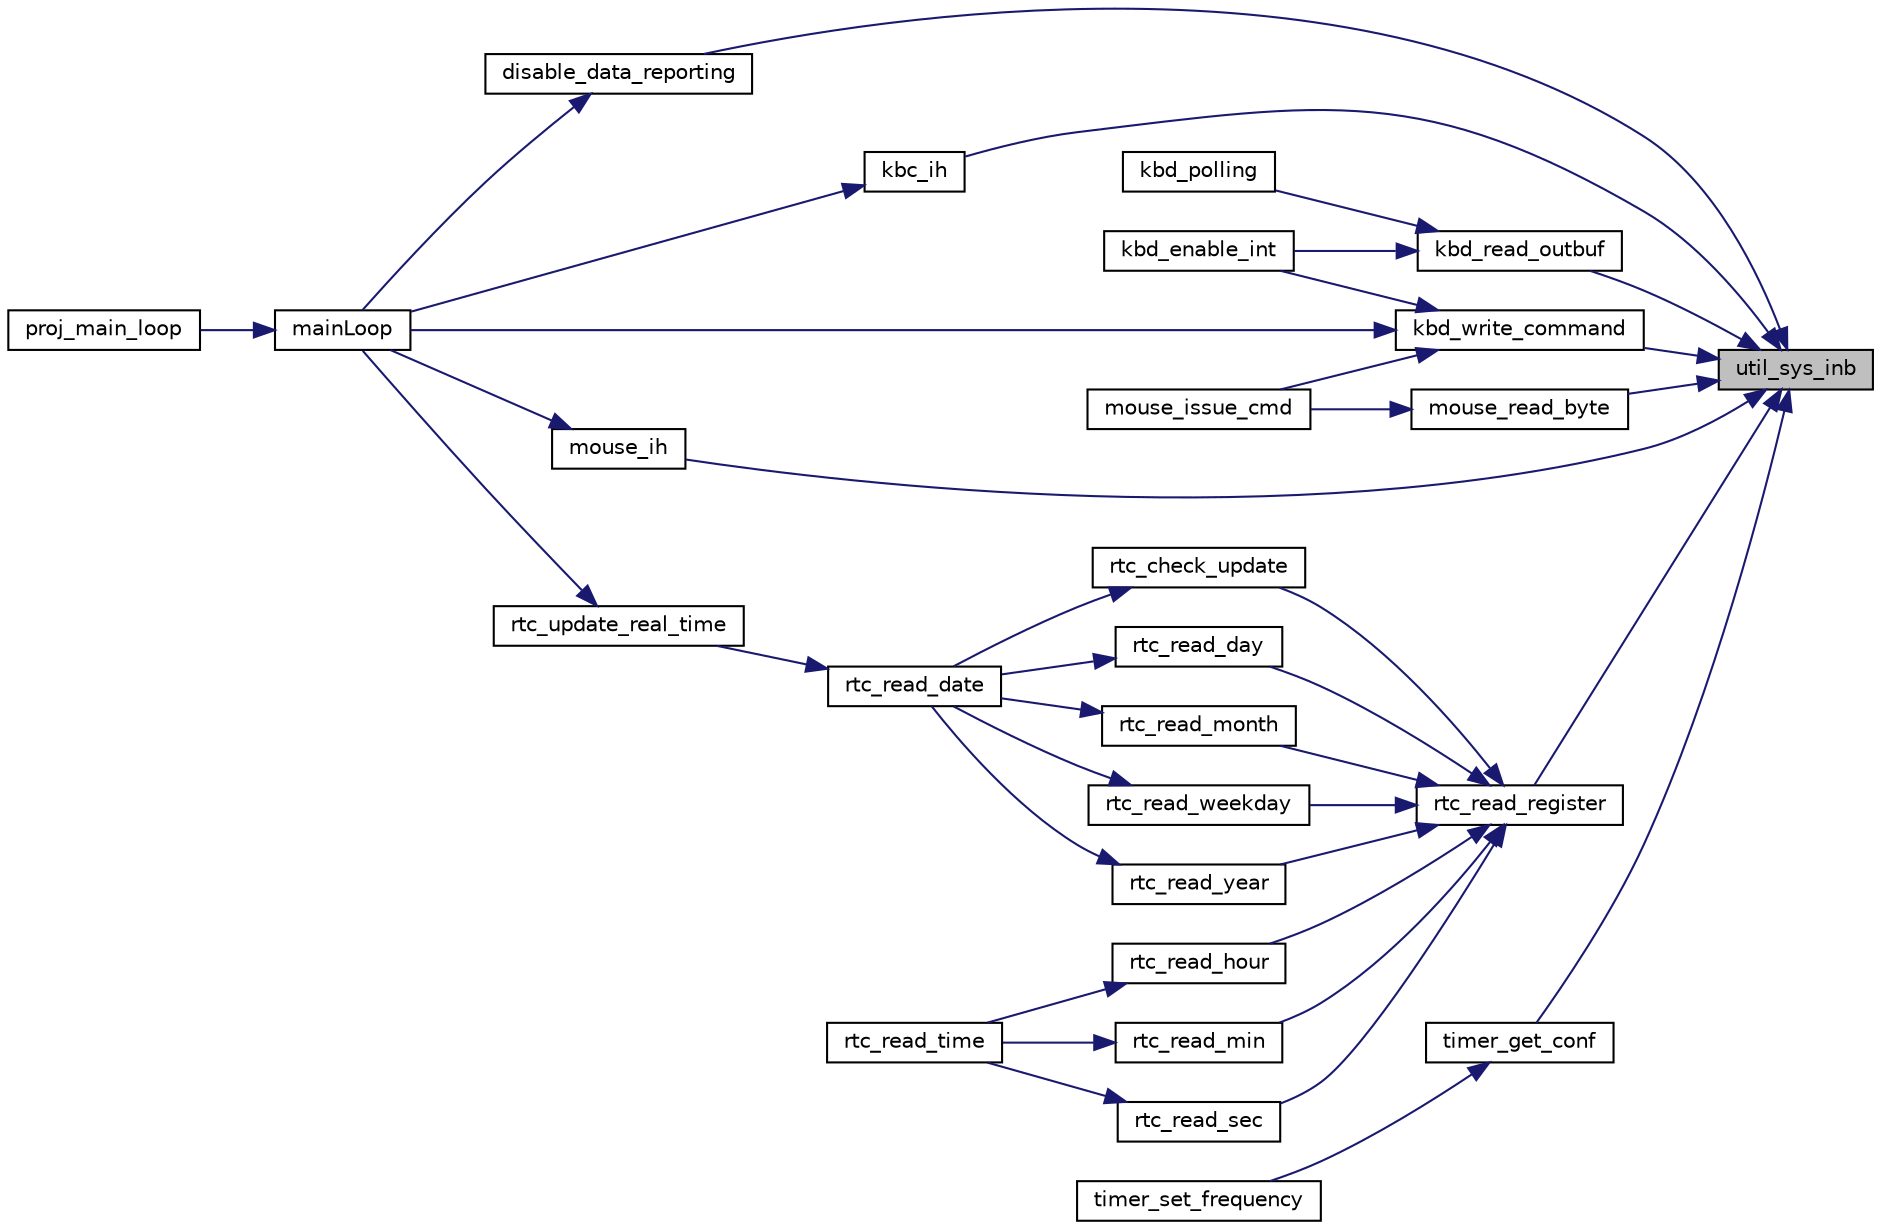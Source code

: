 digraph "util_sys_inb"
{
 // LATEX_PDF_SIZE
  edge [fontname="Helvetica",fontsize="10",labelfontname="Helvetica",labelfontsize="10"];
  node [fontname="Helvetica",fontsize="10",shape=record];
  rankdir="RL";
  Node1 [label="util_sys_inb",height=0.2,width=0.4,color="black", fillcolor="grey75", style="filled", fontcolor="black",tooltip=" "];
  Node1 -> Node2 [dir="back",color="midnightblue",fontsize="10",style="solid",fontname="Helvetica"];
  Node2 [label="disable_data_reporting",height=0.2,width=0.4,color="black", fillcolor="white", style="filled",URL="$group__mouse.html#ga213d5f0c93d25fe21ae6ee3ba7b50a15",tooltip=" "];
  Node2 -> Node3 [dir="back",color="midnightblue",fontsize="10",style="solid",fontname="Helvetica"];
  Node3 [label="mainLoop",height=0.2,width=0.4,color="black", fillcolor="white", style="filled",URL="$group__game.html#ga4da46823eeb8504fffcd2c23a7930258",tooltip=" "];
  Node3 -> Node4 [dir="back",color="midnightblue",fontsize="10",style="solid",fontname="Helvetica"];
  Node4 [label="proj_main_loop",height=0.2,width=0.4,color="black", fillcolor="white", style="filled",URL="$group__proj.html#ga2a16f651eccbd248e1ad3b3b924b143b",tooltip=" "];
  Node1 -> Node5 [dir="back",color="midnightblue",fontsize="10",style="solid",fontname="Helvetica"];
  Node5 [label="kbc_ih",height=0.2,width=0.4,color="black", fillcolor="white", style="filled",URL="$keyboard_8c.html#aea970a154161a35f6894898a092ed70a",tooltip=" "];
  Node5 -> Node3 [dir="back",color="midnightblue",fontsize="10",style="solid",fontname="Helvetica"];
  Node1 -> Node6 [dir="back",color="midnightblue",fontsize="10",style="solid",fontname="Helvetica"];
  Node6 [label="kbd_read_outbuf",height=0.2,width=0.4,color="black", fillcolor="white", style="filled",URL="$group__keyboard.html#gac3abf18e739f9c6ad13a5dc027bef1c9",tooltip=" "];
  Node6 -> Node7 [dir="back",color="midnightblue",fontsize="10",style="solid",fontname="Helvetica"];
  Node7 [label="kbd_enable_int",height=0.2,width=0.4,color="black", fillcolor="white", style="filled",URL="$group__keyboard.html#gae39c3d8b6a1faff702ef621f9428034b",tooltip=" "];
  Node6 -> Node8 [dir="back",color="midnightblue",fontsize="10",style="solid",fontname="Helvetica"];
  Node8 [label="kbd_polling",height=0.2,width=0.4,color="black", fillcolor="white", style="filled",URL="$group__keyboard.html#ga8ef1cf74c3296d936ea7cdf6716f492c",tooltip=" "];
  Node1 -> Node9 [dir="back",color="midnightblue",fontsize="10",style="solid",fontname="Helvetica"];
  Node9 [label="kbd_write_command",height=0.2,width=0.4,color="black", fillcolor="white", style="filled",URL="$group__keyboard.html#gad766e6f72c86ebd66165bcc03f23fd6b",tooltip=" "];
  Node9 -> Node7 [dir="back",color="midnightblue",fontsize="10",style="solid",fontname="Helvetica"];
  Node9 -> Node3 [dir="back",color="midnightblue",fontsize="10",style="solid",fontname="Helvetica"];
  Node9 -> Node10 [dir="back",color="midnightblue",fontsize="10",style="solid",fontname="Helvetica"];
  Node10 [label="mouse_issue_cmd",height=0.2,width=0.4,color="black", fillcolor="white", style="filled",URL="$group__mouse.html#ga17f6a309e34b241931cc44259a3afda6",tooltip=" "];
  Node1 -> Node11 [dir="back",color="midnightblue",fontsize="10",style="solid",fontname="Helvetica"];
  Node11 [label="mouse_ih",height=0.2,width=0.4,color="black", fillcolor="white", style="filled",URL="$group__mouse.html#ga210374b50462acdedab00df64d5cea3c",tooltip=" "];
  Node11 -> Node3 [dir="back",color="midnightblue",fontsize="10",style="solid",fontname="Helvetica"];
  Node1 -> Node12 [dir="back",color="midnightblue",fontsize="10",style="solid",fontname="Helvetica"];
  Node12 [label="mouse_read_byte",height=0.2,width=0.4,color="black", fillcolor="white", style="filled",URL="$group__mouse.html#ga7c0b89b2552784fdc6cf5143d0fff378",tooltip=" "];
  Node12 -> Node10 [dir="back",color="midnightblue",fontsize="10",style="solid",fontname="Helvetica"];
  Node1 -> Node13 [dir="back",color="midnightblue",fontsize="10",style="solid",fontname="Helvetica"];
  Node13 [label="rtc_read_register",height=0.2,width=0.4,color="black", fillcolor="white", style="filled",URL="$group__rtc.html#gae14aebd417b41fa06aa5216ae54a173c",tooltip=" "];
  Node13 -> Node14 [dir="back",color="midnightblue",fontsize="10",style="solid",fontname="Helvetica"];
  Node14 [label="rtc_check_update",height=0.2,width=0.4,color="black", fillcolor="white", style="filled",URL="$group__rtc.html#ga219cc66613b3cdcbba8fbc340a6a0bb2",tooltip=" "];
  Node14 -> Node15 [dir="back",color="midnightblue",fontsize="10",style="solid",fontname="Helvetica"];
  Node15 [label="rtc_read_date",height=0.2,width=0.4,color="black", fillcolor="white", style="filled",URL="$group__rtc.html#ga6871424e87609a2d17ed41bb3ed95aa7",tooltip=" "];
  Node15 -> Node16 [dir="back",color="midnightblue",fontsize="10",style="solid",fontname="Helvetica"];
  Node16 [label="rtc_update_real_time",height=0.2,width=0.4,color="black", fillcolor="white", style="filled",URL="$group__rtc.html#gad1f3af0bfb94335335527a11ef989918",tooltip=" "];
  Node16 -> Node3 [dir="back",color="midnightblue",fontsize="10",style="solid",fontname="Helvetica"];
  Node13 -> Node17 [dir="back",color="midnightblue",fontsize="10",style="solid",fontname="Helvetica"];
  Node17 [label="rtc_read_day",height=0.2,width=0.4,color="black", fillcolor="white", style="filled",URL="$group__rtc.html#gaa95dae07fb324d959a8f24b7c9d22f46",tooltip=" "];
  Node17 -> Node15 [dir="back",color="midnightblue",fontsize="10",style="solid",fontname="Helvetica"];
  Node13 -> Node18 [dir="back",color="midnightblue",fontsize="10",style="solid",fontname="Helvetica"];
  Node18 [label="rtc_read_hour",height=0.2,width=0.4,color="black", fillcolor="white", style="filled",URL="$group__rtc.html#ga1110b1e023dc64fbc8b32b113741d4c2",tooltip=" "];
  Node18 -> Node19 [dir="back",color="midnightblue",fontsize="10",style="solid",fontname="Helvetica"];
  Node19 [label="rtc_read_time",height=0.2,width=0.4,color="black", fillcolor="white", style="filled",URL="$group__rtc.html#gace1a069b31e6ae271df090ddbd403d77",tooltip=" "];
  Node13 -> Node20 [dir="back",color="midnightblue",fontsize="10",style="solid",fontname="Helvetica"];
  Node20 [label="rtc_read_min",height=0.2,width=0.4,color="black", fillcolor="white", style="filled",URL="$group__rtc.html#gaad3f39050f9966dcbfea1f94d11b3084",tooltip=" "];
  Node20 -> Node19 [dir="back",color="midnightblue",fontsize="10",style="solid",fontname="Helvetica"];
  Node13 -> Node21 [dir="back",color="midnightblue",fontsize="10",style="solid",fontname="Helvetica"];
  Node21 [label="rtc_read_month",height=0.2,width=0.4,color="black", fillcolor="white", style="filled",URL="$group__rtc.html#ga840f217562cd4caf082149b4296c7054",tooltip=" "];
  Node21 -> Node15 [dir="back",color="midnightblue",fontsize="10",style="solid",fontname="Helvetica"];
  Node13 -> Node22 [dir="back",color="midnightblue",fontsize="10",style="solid",fontname="Helvetica"];
  Node22 [label="rtc_read_sec",height=0.2,width=0.4,color="black", fillcolor="white", style="filled",URL="$group__rtc.html#gabdfe200366d9c2628b25fca88af63675",tooltip=" "];
  Node22 -> Node19 [dir="back",color="midnightblue",fontsize="10",style="solid",fontname="Helvetica"];
  Node13 -> Node23 [dir="back",color="midnightblue",fontsize="10",style="solid",fontname="Helvetica"];
  Node23 [label="rtc_read_weekday",height=0.2,width=0.4,color="black", fillcolor="white", style="filled",URL="$group__rtc.html#gafbbce80242f92afb2e98b206f96751e5",tooltip=" "];
  Node23 -> Node15 [dir="back",color="midnightblue",fontsize="10",style="solid",fontname="Helvetica"];
  Node13 -> Node24 [dir="back",color="midnightblue",fontsize="10",style="solid",fontname="Helvetica"];
  Node24 [label="rtc_read_year",height=0.2,width=0.4,color="black", fillcolor="white", style="filled",URL="$group__rtc.html#ga9a7140a1319360e977a8ce2258ea331d",tooltip=" "];
  Node24 -> Node15 [dir="back",color="midnightblue",fontsize="10",style="solid",fontname="Helvetica"];
  Node1 -> Node25 [dir="back",color="midnightblue",fontsize="10",style="solid",fontname="Helvetica"];
  Node25 [label="timer_get_conf",height=0.2,width=0.4,color="black", fillcolor="white", style="filled",URL="$timer_8c.html#a703c60b40c8c49607d6ecb6fef82d27a",tooltip=" "];
  Node25 -> Node26 [dir="back",color="midnightblue",fontsize="10",style="solid",fontname="Helvetica"];
  Node26 [label="timer_set_frequency",height=0.2,width=0.4,color="black", fillcolor="white", style="filled",URL="$timer_8c.html#af2c04fa8e97ffa748fd3f612886a92a7",tooltip=" "];
}
